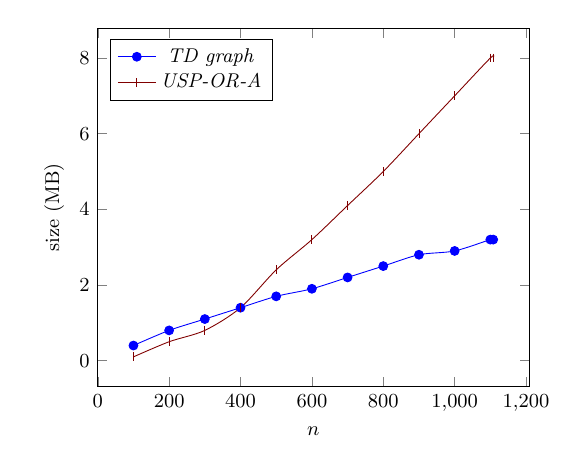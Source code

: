 \tikzstyle{textstyle}=[font=\fontsize{9}{9}\selectfont]
\begin{tikzpicture}[textstyle, scale=0.8]
    \begin{axis}[
        xlabel={$n$},
        ylabel={size (MB)},
		legend pos=north west
        ]
        
    \addplot[smooth,mark=*,color=blue, solid] plot coordinates {
		(100,0.4)
		(200,0.8)
		(300,1.1)
		(400,1.4)
		(500,1.7)
		(600,1.9)
		(700,2.2)
		(800,2.5)
		(900,2.8)
		(1000,2.9)
		(1100,3.2)
		(1108,3.2)
    };
    \addlegendentry{\textit{TD graph}}
    
    \addplot[smooth,mark=|,color=black!50!red, solid] plot coordinates {
		(100,0.1)
		(200,0.5)
		(300,0.8)
		(400,1.4)
		(500,2.4)
		(600,3.2)
		(700,4.1)
		(800,5)
		(900,6)
		(1000,7)
		(1100,8)
		(1108,8)
    };
    \addlegendentry{\textit{USP-OR-A}}
    
    \end{axis}
\end{tikzpicture}
